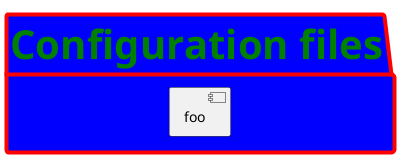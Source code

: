{
  "sha1": "2eh1iuwx4v9b5g8nlarqzd4hgk3vgv9",
  "insertion": {
    "when": "2024-05-30T20:48:19.970Z",
    "user": "plantuml@gmail.com"
  }
}
@startuml
skinparam package {
  BackgroundColor blue
  BorderColor red
  BorderThickness 4
  FontColor green
  FontSize 40
}

package "Configuration files" {
[foo]
}
@enduml
